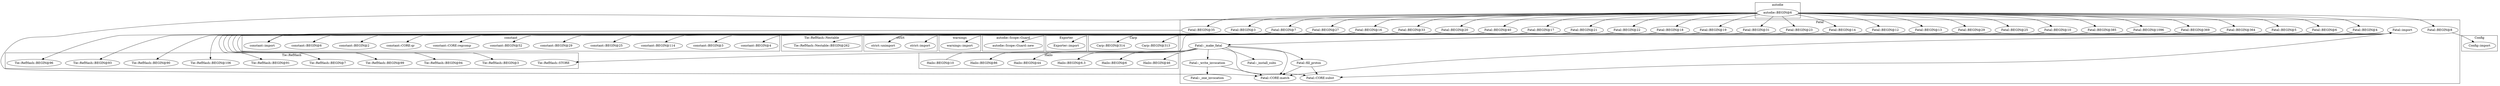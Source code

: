digraph {
graph [overlap=false]
subgraph cluster_Config {
	label="Config";
	"Config::import";
}
subgraph cluster_autodie {
	label="autodie";
	"autodie::BEGIN@6";
}
subgraph cluster_warnings {
	label="warnings";
	"warnings::import";
}
subgraph cluster_Tie_RefHash_Nestable {
	label="Tie::RefHash::Nestable";
	"Tie::RefHash::Nestable::BEGIN@262";
}
subgraph cluster_strict {
	label="strict";
	"strict::import";
	"strict::unimport";
}
subgraph cluster_Tie_RefHash {
	label="Tie::RefHash";
	"Tie::RefHash::STORE";
	"Tie::RefHash::BEGIN@94";
	"Tie::RefHash::BEGIN@96";
	"Tie::RefHash::BEGIN@3";
	"Tie::RefHash::BEGIN@93";
	"Tie::RefHash::BEGIN@90";
	"Tie::RefHash::BEGIN@106";
	"Tie::RefHash::BEGIN@91";
	"Tie::RefHash::BEGIN@7";
	"Tie::RefHash::BEGIN@99";
}
subgraph cluster_Hailo {
	label="Hailo";
	"Hailo::BEGIN@10";
	"Hailo::BEGIN@6";
	"Hailo::BEGIN@6.3";
	"Hailo::BEGIN@44";
	"Hailo::BEGIN@86";
	"Hailo::BEGIN@46";
}
subgraph cluster_autodie_Scope_Guard {
	label="autodie::Scope::Guard";
	"autodie::Scope::Guard::new";
}
subgraph cluster_Fatal {
	label="Fatal";
	"Fatal::BEGIN@31";
	"Fatal::BEGIN@19";
	"Fatal::fill_protos";
	"Fatal::BEGIN@18";
	"Fatal::BEGIN@22";
	"Fatal::_write_invocation";
	"Fatal::BEGIN@21";
	"Fatal::BEGIN@17";
	"Fatal::BEGIN@40";
	"Fatal::BEGIN@7";
	"Fatal::_install_subs";
	"Fatal::BEGIN@20";
	"Fatal::BEGIN@1096";
	"Fatal::BEGIN@5";
	"Fatal::BEGIN@33";
	"Fatal::BEGIN@385";
	"Fatal::BEGIN@16";
	"Fatal::BEGIN@27";
	"Fatal::BEGIN@10";
	"Fatal::BEGIN@25";
	"Fatal::_one_invocation";
	"Fatal::BEGIN@6";
	"Fatal::CORE:subst";
	"Fatal::BEGIN@3";
	"Fatal::_make_fatal";
	"Fatal::BEGIN@14";
	"Fatal::CORE:match";
	"Fatal::BEGIN@8";
	"Fatal::BEGIN@23";
	"Fatal::BEGIN@29";
	"Fatal::BEGIN@35";
	"Fatal::BEGIN@364";
	"Fatal::import";
	"Fatal::BEGIN@13";
	"Fatal::BEGIN@369";
	"Fatal::BEGIN@12";
	"Fatal::BEGIN@4";
}
subgraph cluster_constant {
	label="constant";
	"constant::import";
	"constant::BEGIN@4";
	"constant::BEGIN@3";
	"constant::BEGIN@114";
	"constant::BEGIN@25";
	"constant::BEGIN@29";
	"constant::BEGIN@52";
	"constant::CORE:regcomp";
	"constant::CORE:qr";
	"constant::BEGIN@2";
	"constant::BEGIN@6";
}
subgraph cluster_Exporter {
	label="Exporter";
	"Exporter::import";
}
subgraph cluster_Carp {
	label="Carp";
	"Carp::BEGIN@313";
	"Carp::BEGIN@314";
}
"Fatal::BEGIN@10" -> "constant::BEGIN@29";
"Fatal::_make_fatal" -> "Fatal::_write_invocation";
"autodie::BEGIN@6" -> "Fatal::BEGIN@21";
"Fatal::BEGIN@10" -> "constant::BEGIN@2";
"autodie::BEGIN@6" -> "Fatal::BEGIN@7";
"Fatal::BEGIN@10" -> "constant::BEGIN@4";
"Fatal::_make_fatal" -> "Hailo::BEGIN@44";
"Fatal::BEGIN@7" -> "Tie::RefHash::BEGIN@3";
"autodie::BEGIN@6" -> "Fatal::BEGIN@1096";
"autodie::BEGIN@6" -> "Fatal::BEGIN@5";
"autodie::BEGIN@6" -> "Fatal::BEGIN@385";
"Fatal::BEGIN@4" -> "Exporter::import";
"Fatal::BEGIN@10" -> "constant::BEGIN@6";
"Fatal::BEGIN@19" -> "constant::import";
"Fatal::BEGIN@31" -> "constant::import";
"Fatal::BEGIN@25" -> "constant::import";
"Fatal::BEGIN@10" -> "constant::import";
"Fatal::BEGIN@18" -> "constant::import";
"Fatal::BEGIN@22" -> "constant::import";
"Fatal::BEGIN@14" -> "constant::import";
"Fatal::BEGIN@21" -> "constant::import";
"Fatal::BEGIN@17" -> "constant::import";
"Fatal::BEGIN@23" -> "constant::import";
"Fatal::BEGIN@40" -> "constant::import";
"Fatal::BEGIN@29" -> "constant::import";
"Fatal::BEGIN@20" -> "constant::import";
"Fatal::BEGIN@35" -> "constant::import";
"Fatal::BEGIN@13" -> "constant::import";
"Fatal::BEGIN@33" -> "constant::import";
"Fatal::BEGIN@16" -> "constant::import";
"Fatal::BEGIN@12" -> "constant::import";
"Fatal::BEGIN@27" -> "constant::import";
"autodie::BEGIN@6" -> "Fatal::BEGIN@10";
"autodie::BEGIN@6" -> "Fatal::BEGIN@25";
"Fatal::_write_invocation" -> "Fatal::_one_invocation";
"Fatal::BEGIN@1096" -> "strict::unimport";
"Fatal::BEGIN@385" -> "strict::unimport";
"Fatal::BEGIN@364" -> "strict::unimport";
"Fatal::BEGIN@369" -> "strict::unimport";
"Fatal::_make_fatal" -> "Fatal::CORE:subst";
"Fatal::import" -> "Fatal::CORE:subst";
"Fatal::fill_protos" -> "Fatal::CORE:subst";
"Fatal::BEGIN@4" -> "Carp::BEGIN@314";
"Fatal::BEGIN@7" -> "Tie::RefHash::BEGIN@90";
"Fatal::BEGIN@10" -> "constant::CORE:regcomp";
"autodie::BEGIN@6" -> "Fatal::BEGIN@3";
"Fatal::import" -> "Fatal::_make_fatal";
"autodie::BEGIN@6" -> "Fatal::BEGIN@14";
"Fatal::_make_fatal" -> "Hailo::BEGIN@46";
"Hailo::BEGIN@10" -> "Fatal::import";
"autodie::BEGIN@6" -> "Fatal::BEGIN@364";
"autodie::BEGIN@6" -> "Fatal::BEGIN@35";
"Fatal::BEGIN@7" -> "Tie::RefHash::BEGIN@93";
"Fatal::BEGIN@6" -> "warnings::import";
"autodie::BEGIN@6" -> "Fatal::BEGIN@13";
"autodie::BEGIN@6" -> "Fatal::BEGIN@12";
"Fatal::BEGIN@7" -> "Tie::RefHash::BEGIN@91";
"autodie::BEGIN@6" -> "Fatal::BEGIN@19";
"autodie::BEGIN@6" -> "Fatal::BEGIN@31";
"Fatal::_make_fatal" -> "Fatal::fill_protos";
"Fatal::BEGIN@8" -> "Config::import";
"autodie::BEGIN@6" -> "Fatal::BEGIN@18";
"Fatal::BEGIN@7" -> "Tie::RefHash::BEGIN@106";
"autodie::BEGIN@6" -> "Fatal::BEGIN@22";
"autodie::BEGIN@6" -> "Fatal::BEGIN@17";
"Fatal::BEGIN@7" -> "Tie::RefHash::BEGIN@7";
"Fatal::BEGIN@7" -> "Tie::RefHash::BEGIN@99";
"autodie::BEGIN@6" -> "Fatal::BEGIN@40";
"Fatal::BEGIN@7" -> "Tie::RefHash::BEGIN@94";
"Fatal::_make_fatal" -> "Hailo::BEGIN@6";
"Fatal::_make_fatal" -> "Fatal::_install_subs";
"Fatal::_make_fatal" -> "Hailo::BEGIN@6.3";
"autodie::BEGIN@6" -> "Fatal::BEGIN@20";
"Fatal::BEGIN@10" -> "constant::BEGIN@52";
"autodie::BEGIN@6" -> "Fatal::BEGIN@33";
"autodie::BEGIN@6" -> "Fatal::BEGIN@16";
"Fatal::BEGIN@10" -> "constant::CORE:qr";
"autodie::BEGIN@6" -> "Fatal::BEGIN@27";
"Fatal::BEGIN@4" -> "Carp::BEGIN@313";
"Fatal::_make_fatal" -> "Tie::RefHash::STORE";
"Fatal::BEGIN@7" -> "Tie::RefHash::BEGIN@96";
"autodie::BEGIN@6" -> "Fatal::BEGIN@6";
"Fatal::BEGIN@10" -> "constant::BEGIN@3";
"Fatal::BEGIN@10" -> "constant::BEGIN@25";
"autodie::BEGIN@6" -> "Fatal::BEGIN@8";
"Fatal::BEGIN@7" -> "Tie::RefHash::Nestable::BEGIN@262";
"autodie::BEGIN@6" -> "Fatal::CORE:match";
"Fatal::_make_fatal" -> "Fatal::CORE:match";
"Fatal::_write_invocation" -> "Fatal::CORE:match";
"Fatal::fill_protos" -> "Fatal::CORE:match";
"Fatal::import" -> "Fatal::CORE:match";
"autodie::BEGIN@6" -> "Fatal::BEGIN@23";
"autodie::BEGIN@6" -> "Fatal::BEGIN@29";
"Fatal::BEGIN@10" -> "constant::BEGIN@114";
"Fatal::_make_fatal" -> "Hailo::BEGIN@86";
"autodie::BEGIN@6" -> "Fatal::BEGIN@369";
"autodie::BEGIN@6" -> "Fatal::BEGIN@4";
"Fatal::BEGIN@5" -> "strict::import";
"Fatal::import" -> "autodie::Scope::Guard::new";
}
